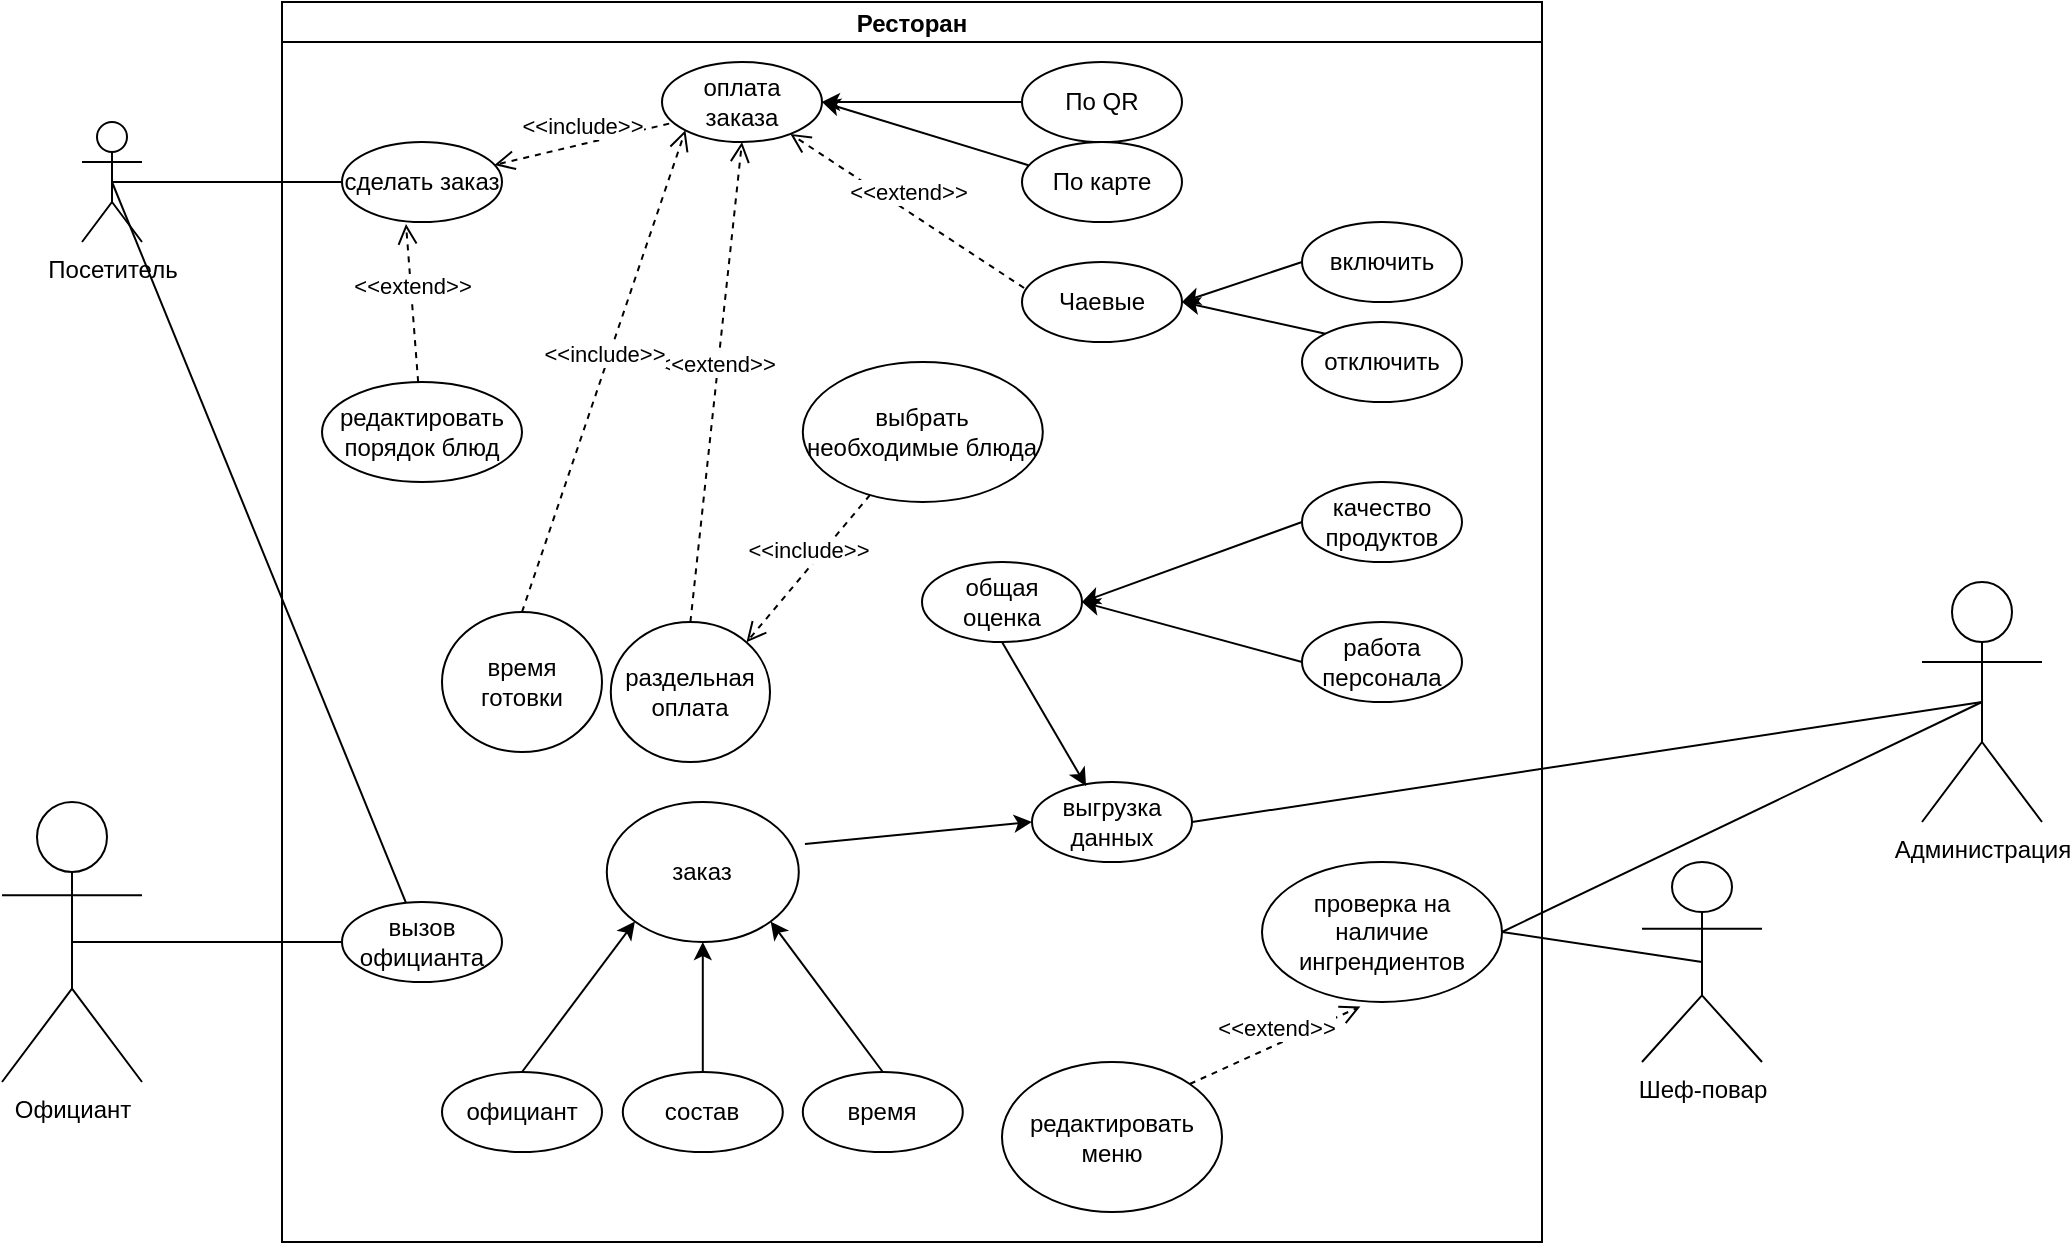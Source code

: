 <mxfile version="22.1.4" type="device">
  <diagram name="Страница — 1" id="Mj4UVaAQaN4GcUR9HrpB">
    <mxGraphModel dx="1193" dy="694" grid="1" gridSize="10" guides="1" tooltips="1" connect="1" arrows="1" fold="1" page="1" pageScale="1" pageWidth="827" pageHeight="1169" math="0" shadow="0">
      <root>
        <mxCell id="0" />
        <mxCell id="1" parent="0" />
        <mxCell id="DmauagomhaqVfirYa3XM-2" value="Посетитель" style="shape=umlActor;verticalLabelPosition=bottom;verticalAlign=top;html=1;" parent="1" vertex="1">
          <mxGeometry x="120" y="90" width="30" height="60" as="geometry" />
        </mxCell>
        <mxCell id="DmauagomhaqVfirYa3XM-3" value="Официант" style="shape=umlActor;verticalLabelPosition=bottom;verticalAlign=top;html=1;" parent="1" vertex="1">
          <mxGeometry x="80" y="430" width="70" height="140" as="geometry" />
        </mxCell>
        <mxCell id="DmauagomhaqVfirYa3XM-6" value="сделать заказ" style="ellipse;whiteSpace=wrap;html=1;" parent="1" vertex="1">
          <mxGeometry x="250" y="100" width="80" height="40" as="geometry" />
        </mxCell>
        <mxCell id="DmauagomhaqVfirYa3XM-8" value="Ресторан" style="swimlane;startSize=20;" parent="1" vertex="1">
          <mxGeometry x="220" y="30" width="630" height="620" as="geometry">
            <mxRectangle x="210" y="30" width="100" height="30" as="alternateBounds" />
          </mxGeometry>
        </mxCell>
        <mxCell id="DmauagomhaqVfirYa3XM-7" value="оплата заказа" style="ellipse;whiteSpace=wrap;html=1;" parent="DmauagomhaqVfirYa3XM-8" vertex="1">
          <mxGeometry x="190" y="30" width="80" height="40" as="geometry" />
        </mxCell>
        <mxCell id="DmauagomhaqVfirYa3XM-12" value="По карте" style="ellipse;whiteSpace=wrap;html=1;" parent="DmauagomhaqVfirYa3XM-8" vertex="1">
          <mxGeometry x="370" y="70" width="80" height="40" as="geometry" />
        </mxCell>
        <mxCell id="DmauagomhaqVfirYa3XM-13" value="По QR" style="ellipse;whiteSpace=wrap;html=1;" parent="DmauagomhaqVfirYa3XM-8" vertex="1">
          <mxGeometry x="370" y="30" width="80" height="40" as="geometry" />
        </mxCell>
        <mxCell id="DmauagomhaqVfirYa3XM-20" value="" style="endArrow=classic;html=1;rounded=0;entryX=1;entryY=0.5;entryDx=0;entryDy=0;exitX=0.04;exitY=0.29;exitDx=0;exitDy=0;exitPerimeter=0;" parent="DmauagomhaqVfirYa3XM-8" source="DmauagomhaqVfirYa3XM-12" target="DmauagomhaqVfirYa3XM-7" edge="1">
          <mxGeometry width="50" height="50" relative="1" as="geometry">
            <mxPoint x="180" y="150" as="sourcePoint" />
            <mxPoint x="230" y="100" as="targetPoint" />
          </mxGeometry>
        </mxCell>
        <mxCell id="DmauagomhaqVfirYa3XM-21" value="" style="endArrow=classic;html=1;rounded=0;" parent="DmauagomhaqVfirYa3XM-8" source="DmauagomhaqVfirYa3XM-13" target="DmauagomhaqVfirYa3XM-7" edge="1">
          <mxGeometry width="50" height="50" relative="1" as="geometry">
            <mxPoint x="293" y="72" as="sourcePoint" />
            <mxPoint x="242" y="84" as="targetPoint" />
          </mxGeometry>
        </mxCell>
        <mxCell id="DmauagomhaqVfirYa3XM-22" value="редактировать порядок блюд" style="ellipse;whiteSpace=wrap;html=1;" parent="DmauagomhaqVfirYa3XM-8" vertex="1">
          <mxGeometry x="20" y="190" width="100" height="50" as="geometry" />
        </mxCell>
        <mxCell id="DmauagomhaqVfirYa3XM-24" value="вызов официанта" style="ellipse;whiteSpace=wrap;html=1;" parent="DmauagomhaqVfirYa3XM-8" vertex="1">
          <mxGeometry x="30" y="450" width="80" height="40" as="geometry" />
        </mxCell>
        <mxCell id="DmauagomhaqVfirYa3XM-27" value="редактировать меню" style="ellipse;whiteSpace=wrap;html=1;" parent="DmauagomhaqVfirYa3XM-8" vertex="1">
          <mxGeometry x="360" y="530" width="110" height="75" as="geometry" />
        </mxCell>
        <mxCell id="DmauagomhaqVfirYa3XM-30" value="выгрузка данных" style="ellipse;whiteSpace=wrap;html=1;" parent="DmauagomhaqVfirYa3XM-8" vertex="1">
          <mxGeometry x="375" y="390" width="80" height="40" as="geometry" />
        </mxCell>
        <mxCell id="DmauagomhaqVfirYa3XM-33" value="общая оценка" style="ellipse;whiteSpace=wrap;html=1;" parent="DmauagomhaqVfirYa3XM-8" vertex="1">
          <mxGeometry x="320" y="280" width="80" height="40" as="geometry" />
        </mxCell>
        <mxCell id="DmauagomhaqVfirYa3XM-34" value="заказ" style="ellipse;whiteSpace=wrap;html=1;" parent="DmauagomhaqVfirYa3XM-8" vertex="1">
          <mxGeometry x="162.4" y="400" width="96" height="70" as="geometry" />
        </mxCell>
        <mxCell id="DmauagomhaqVfirYa3XM-36" value="" style="endArrow=classic;html=1;rounded=0;exitX=0.5;exitY=1;exitDx=0;exitDy=0;entryX=0.338;entryY=0.05;entryDx=0;entryDy=0;entryPerimeter=0;" parent="DmauagomhaqVfirYa3XM-8" source="DmauagomhaqVfirYa3XM-33" target="DmauagomhaqVfirYa3XM-30" edge="1">
          <mxGeometry width="50" height="50" relative="1" as="geometry">
            <mxPoint x="362.4" y="360" as="sourcePoint" />
            <mxPoint x="350.0" y="410.4" as="targetPoint" />
          </mxGeometry>
        </mxCell>
        <mxCell id="DmauagomhaqVfirYa3XM-37" value="" style="endArrow=classic;html=1;rounded=0;exitX=1.032;exitY=0.3;exitDx=0;exitDy=0;entryX=0;entryY=0.5;entryDx=0;entryDy=0;exitPerimeter=0;" parent="DmauagomhaqVfirYa3XM-8" source="DmauagomhaqVfirYa3XM-34" target="DmauagomhaqVfirYa3XM-30" edge="1">
          <mxGeometry width="50" height="50" relative="1" as="geometry">
            <mxPoint x="291.4" y="526" as="sourcePoint" />
            <mxPoint x="342.116" y="444.142" as="targetPoint" />
          </mxGeometry>
        </mxCell>
        <mxCell id="DmauagomhaqVfirYa3XM-38" value="работа персонала" style="ellipse;whiteSpace=wrap;html=1;" parent="DmauagomhaqVfirYa3XM-8" vertex="1">
          <mxGeometry x="510" y="310" width="80" height="40" as="geometry" />
        </mxCell>
        <mxCell id="DmauagomhaqVfirYa3XM-39" value="качество продуктов" style="ellipse;whiteSpace=wrap;html=1;" parent="DmauagomhaqVfirYa3XM-8" vertex="1">
          <mxGeometry x="510" y="240" width="80" height="40" as="geometry" />
        </mxCell>
        <mxCell id="DmauagomhaqVfirYa3XM-40" value="официант" style="ellipse;whiteSpace=wrap;html=1;" parent="DmauagomhaqVfirYa3XM-8" vertex="1">
          <mxGeometry x="80" y="535" width="80" height="40" as="geometry" />
        </mxCell>
        <mxCell id="DmauagomhaqVfirYa3XM-41" value="состав" style="ellipse;whiteSpace=wrap;html=1;" parent="DmauagomhaqVfirYa3XM-8" vertex="1">
          <mxGeometry x="170.4" y="535" width="80" height="40" as="geometry" />
        </mxCell>
        <mxCell id="DmauagomhaqVfirYa3XM-42" value="время" style="ellipse;whiteSpace=wrap;html=1;" parent="DmauagomhaqVfirYa3XM-8" vertex="1">
          <mxGeometry x="260.4" y="535" width="80" height="40" as="geometry" />
        </mxCell>
        <mxCell id="DmauagomhaqVfirYa3XM-43" value="" style="endArrow=classic;html=1;rounded=0;exitX=0;exitY=0.5;exitDx=0;exitDy=0;entryX=1;entryY=0.5;entryDx=0;entryDy=0;" parent="DmauagomhaqVfirYa3XM-8" source="DmauagomhaqVfirYa3XM-38" target="DmauagomhaqVfirYa3XM-33" edge="1">
          <mxGeometry width="50" height="50" relative="1" as="geometry">
            <mxPoint x="280.4" y="350" as="sourcePoint" />
            <mxPoint x="460" y="330" as="targetPoint" />
          </mxGeometry>
        </mxCell>
        <mxCell id="DmauagomhaqVfirYa3XM-44" value="" style="endArrow=classic;html=1;rounded=0;exitX=0;exitY=0.5;exitDx=0;exitDy=0;entryX=1;entryY=0.5;entryDx=0;entryDy=0;" parent="DmauagomhaqVfirYa3XM-8" source="DmauagomhaqVfirYa3XM-39" target="DmauagomhaqVfirYa3XM-33" edge="1">
          <mxGeometry width="50" height="50" relative="1" as="geometry">
            <mxPoint x="340.4" y="410" as="sourcePoint" />
            <mxPoint x="460" y="320" as="targetPoint" />
          </mxGeometry>
        </mxCell>
        <mxCell id="DmauagomhaqVfirYa3XM-45" value="" style="endArrow=classic;html=1;rounded=0;exitX=0.5;exitY=0;exitDx=0;exitDy=0;entryX=0;entryY=1;entryDx=0;entryDy=0;" parent="DmauagomhaqVfirYa3XM-8" source="DmauagomhaqVfirYa3XM-40" target="DmauagomhaqVfirYa3XM-34" edge="1">
          <mxGeometry width="50" height="50" relative="1" as="geometry">
            <mxPoint x="350.4" y="420" as="sourcePoint" />
            <mxPoint x="380.4" y="440" as="targetPoint" />
          </mxGeometry>
        </mxCell>
        <mxCell id="DmauagomhaqVfirYa3XM-46" value="" style="endArrow=classic;html=1;rounded=0;exitX=0.5;exitY=0;exitDx=0;exitDy=0;entryX=1;entryY=1;entryDx=0;entryDy=0;" parent="DmauagomhaqVfirYa3XM-8" source="DmauagomhaqVfirYa3XM-42" target="DmauagomhaqVfirYa3XM-34" edge="1">
          <mxGeometry width="50" height="50" relative="1" as="geometry">
            <mxPoint x="360.4" y="430" as="sourcePoint" />
            <mxPoint x="390.4" y="450" as="targetPoint" />
          </mxGeometry>
        </mxCell>
        <mxCell id="DmauagomhaqVfirYa3XM-47" value="" style="endArrow=classic;html=1;rounded=0;exitX=0.5;exitY=0;exitDx=0;exitDy=0;entryX=0.5;entryY=1;entryDx=0;entryDy=0;" parent="DmauagomhaqVfirYa3XM-8" source="DmauagomhaqVfirYa3XM-41" target="DmauagomhaqVfirYa3XM-34" edge="1">
          <mxGeometry width="50" height="50" relative="1" as="geometry">
            <mxPoint x="370.4" y="440" as="sourcePoint" />
            <mxPoint x="400.4" y="460" as="targetPoint" />
          </mxGeometry>
        </mxCell>
        <mxCell id="DmauagomhaqVfirYa3XM-49" value="Чаевые" style="ellipse;whiteSpace=wrap;html=1;" parent="DmauagomhaqVfirYa3XM-8" vertex="1">
          <mxGeometry x="370" y="130" width="80" height="40" as="geometry" />
        </mxCell>
        <mxCell id="DmauagomhaqVfirYa3XM-50" value="отключить" style="ellipse;whiteSpace=wrap;html=1;" parent="DmauagomhaqVfirYa3XM-8" vertex="1">
          <mxGeometry x="510" y="160" width="80" height="40" as="geometry" />
        </mxCell>
        <mxCell id="DmauagomhaqVfirYa3XM-51" value="включить" style="ellipse;whiteSpace=wrap;html=1;" parent="DmauagomhaqVfirYa3XM-8" vertex="1">
          <mxGeometry x="510" y="110" width="80" height="40" as="geometry" />
        </mxCell>
        <mxCell id="DmauagomhaqVfirYa3XM-53" value="" style="endArrow=classic;html=1;rounded=0;entryX=1;entryY=0.5;entryDx=0;entryDy=0;exitX=0;exitY=0.5;exitDx=0;exitDy=0;" parent="DmauagomhaqVfirYa3XM-8" source="DmauagomhaqVfirYa3XM-51" target="DmauagomhaqVfirYa3XM-49" edge="1">
          <mxGeometry width="50" height="50" relative="1" as="geometry">
            <mxPoint x="500" y="220" as="sourcePoint" />
            <mxPoint x="500" y="170" as="targetPoint" />
          </mxGeometry>
        </mxCell>
        <mxCell id="DmauagomhaqVfirYa3XM-54" value="" style="endArrow=classic;html=1;rounded=0;exitX=0;exitY=0;exitDx=0;exitDy=0;entryX=1;entryY=0.5;entryDx=0;entryDy=0;" parent="DmauagomhaqVfirYa3XM-8" source="DmauagomhaqVfirYa3XM-50" target="DmauagomhaqVfirYa3XM-49" edge="1">
          <mxGeometry width="50" height="50" relative="1" as="geometry">
            <mxPoint x="450" y="260" as="sourcePoint" />
            <mxPoint x="430" y="160" as="targetPoint" />
          </mxGeometry>
        </mxCell>
        <mxCell id="DmauagomhaqVfirYa3XM-55" value="&amp;lt;&amp;lt;extend&amp;gt;&amp;gt;" style="html=1;verticalAlign=bottom;endArrow=open;dashed=1;endSize=8;curved=0;rounded=0;exitX=0.013;exitY=0.325;exitDx=0;exitDy=0;exitPerimeter=0;" parent="DmauagomhaqVfirYa3XM-8" source="DmauagomhaqVfirYa3XM-49" target="DmauagomhaqVfirYa3XM-7" edge="1">
          <mxGeometry relative="1" as="geometry">
            <mxPoint x="410" y="150" as="sourcePoint" />
            <mxPoint x="118" y="114" as="targetPoint" />
          </mxGeometry>
        </mxCell>
        <mxCell id="DmauagomhaqVfirYa3XM-57" value="раздельная оплата" style="ellipse;whiteSpace=wrap;html=1;" parent="DmauagomhaqVfirYa3XM-8" vertex="1">
          <mxGeometry x="164.4" y="310" width="79.6" height="70" as="geometry" />
        </mxCell>
        <mxCell id="DmauagomhaqVfirYa3XM-56" value="&amp;lt;&amp;lt;extend&amp;gt;&amp;gt;" style="html=1;verticalAlign=bottom;endArrow=open;dashed=1;endSize=8;curved=0;rounded=0;entryX=0.5;entryY=1;entryDx=0;entryDy=0;exitX=0.5;exitY=0;exitDx=0;exitDy=0;" parent="DmauagomhaqVfirYa3XM-8" source="DmauagomhaqVfirYa3XM-57" target="DmauagomhaqVfirYa3XM-7" edge="1">
          <mxGeometry relative="1" as="geometry">
            <mxPoint x="200" y="130" as="sourcePoint" />
            <mxPoint x="128" y="124" as="targetPoint" />
          </mxGeometry>
        </mxCell>
        <mxCell id="DmauagomhaqVfirYa3XM-58" value="время готовки" style="ellipse;whiteSpace=wrap;html=1;" parent="DmauagomhaqVfirYa3XM-8" vertex="1">
          <mxGeometry x="80" y="305" width="80" height="70" as="geometry" />
        </mxCell>
        <mxCell id="DmauagomhaqVfirYa3XM-59" value="&amp;lt;&amp;lt;include&amp;gt;&amp;gt;&lt;br&gt;" style="html=1;verticalAlign=bottom;endArrow=open;dashed=1;endSize=8;curved=0;rounded=0;entryX=0;entryY=1;entryDx=0;entryDy=0;exitX=0.5;exitY=0;exitDx=0;exitDy=0;" parent="DmauagomhaqVfirYa3XM-8" source="DmauagomhaqVfirYa3XM-58" target="DmauagomhaqVfirYa3XM-7" edge="1">
          <mxGeometry relative="1" as="geometry">
            <mxPoint x="140" y="250" as="sourcePoint" />
            <mxPoint x="124" y="89" as="targetPoint" />
          </mxGeometry>
        </mxCell>
        <mxCell id="DmauagomhaqVfirYa3XM-60" value="выбрать необходимые блюда" style="ellipse;whiteSpace=wrap;html=1;" parent="DmauagomhaqVfirYa3XM-8" vertex="1">
          <mxGeometry x="260.4" y="180" width="120" height="70" as="geometry" />
        </mxCell>
        <mxCell id="DmauagomhaqVfirYa3XM-61" value="&amp;lt;&amp;lt;include&amp;gt;&amp;gt;&lt;br&gt;" style="html=1;verticalAlign=bottom;endArrow=open;dashed=1;endSize=8;curved=0;rounded=0;entryX=1;entryY=0;entryDx=0;entryDy=0;" parent="DmauagomhaqVfirYa3XM-8" source="DmauagomhaqVfirYa3XM-60" target="DmauagomhaqVfirYa3XM-57" edge="1">
          <mxGeometry relative="1" as="geometry">
            <mxPoint x="230" y="210" as="sourcePoint" />
            <mxPoint x="240" y="80" as="targetPoint" />
          </mxGeometry>
        </mxCell>
        <mxCell id="DmauagomhaqVfirYa3XM-62" value="проверка на наличие ингрендиентов" style="ellipse;whiteSpace=wrap;html=1;" parent="DmauagomhaqVfirYa3XM-8" vertex="1">
          <mxGeometry x="490" y="430" width="120" height="70" as="geometry" />
        </mxCell>
        <mxCell id="DmauagomhaqVfirYa3XM-64" value="&amp;lt;&amp;lt;extend&amp;gt;&amp;gt;" style="html=1;verticalAlign=bottom;endArrow=open;dashed=1;endSize=8;curved=0;rounded=0;entryX=0.41;entryY=1.032;entryDx=0;entryDy=0;exitX=1;exitY=0;exitDx=0;exitDy=0;entryPerimeter=0;" parent="DmauagomhaqVfirYa3XM-8" source="DmauagomhaqVfirYa3XM-27" target="DmauagomhaqVfirYa3XM-62" edge="1">
          <mxGeometry relative="1" as="geometry">
            <mxPoint x="618" y="647" as="sourcePoint" />
            <mxPoint x="520" y="510" as="targetPoint" />
          </mxGeometry>
        </mxCell>
        <mxCell id="aIm1onagosm9QXJzeL7k-3" style="edgeStyle=orthogonalEdgeStyle;rounded=0;orthogonalLoop=1;jettySize=auto;html=1;exitX=0.5;exitY=1;exitDx=0;exitDy=0;" edge="1" parent="DmauagomhaqVfirYa3XM-8" source="DmauagomhaqVfirYa3XM-39" target="DmauagomhaqVfirYa3XM-39">
          <mxGeometry relative="1" as="geometry" />
        </mxCell>
        <mxCell id="DmauagomhaqVfirYa3XM-10" value="&amp;lt;&amp;lt;include&amp;gt;&amp;gt;&lt;br&gt;" style="html=1;verticalAlign=bottom;endArrow=open;dashed=1;endSize=8;curved=0;rounded=0;exitX=0.045;exitY=0.77;exitDx=0;exitDy=0;exitPerimeter=0;" parent="1" source="DmauagomhaqVfirYa3XM-7" target="DmauagomhaqVfirYa3XM-6" edge="1">
          <mxGeometry relative="1" as="geometry">
            <mxPoint x="410" y="120" as="sourcePoint" />
            <mxPoint x="330" y="120" as="targetPoint" />
          </mxGeometry>
        </mxCell>
        <mxCell id="DmauagomhaqVfirYa3XM-19" value="" style="endArrow=none;html=1;rounded=0;exitX=0.5;exitY=0.5;exitDx=0;exitDy=0;exitPerimeter=0;" parent="1" source="DmauagomhaqVfirYa3XM-2" target="DmauagomhaqVfirYa3XM-6" edge="1">
          <mxGeometry width="50" height="50" relative="1" as="geometry">
            <mxPoint x="240" y="220" as="sourcePoint" />
            <mxPoint x="290" y="170" as="targetPoint" />
          </mxGeometry>
        </mxCell>
        <mxCell id="DmauagomhaqVfirYa3XM-23" value="&amp;lt;&amp;lt;extend&amp;gt;&amp;gt;" style="html=1;verticalAlign=bottom;endArrow=open;dashed=1;endSize=8;curved=0;rounded=0;entryX=0.4;entryY=1.025;entryDx=0;entryDy=0;entryPerimeter=0;" parent="1" source="DmauagomhaqVfirYa3XM-22" target="DmauagomhaqVfirYa3XM-6" edge="1">
          <mxGeometry relative="1" as="geometry">
            <mxPoint x="300" y="190" as="sourcePoint" />
            <mxPoint x="308" y="250" as="targetPoint" />
          </mxGeometry>
        </mxCell>
        <mxCell id="DmauagomhaqVfirYa3XM-25" value="" style="endArrow=none;html=1;rounded=0;entryX=0.5;entryY=0.5;entryDx=0;entryDy=0;entryPerimeter=0;" parent="1" source="DmauagomhaqVfirYa3XM-24" target="DmauagomhaqVfirYa3XM-2" edge="1">
          <mxGeometry width="50" height="50" relative="1" as="geometry">
            <mxPoint x="150" y="240" as="sourcePoint" />
            <mxPoint x="250" y="240" as="targetPoint" />
          </mxGeometry>
        </mxCell>
        <mxCell id="DmauagomhaqVfirYa3XM-26" value="" style="endArrow=none;html=1;rounded=0;entryX=0;entryY=0.5;entryDx=0;entryDy=0;exitX=0.5;exitY=0.5;exitDx=0;exitDy=0;exitPerimeter=0;" parent="1" source="DmauagomhaqVfirYa3XM-3" target="DmauagomhaqVfirYa3XM-24" edge="1">
          <mxGeometry width="50" height="50" relative="1" as="geometry">
            <mxPoint x="130" y="320" as="sourcePoint" />
            <mxPoint x="230" y="320" as="targetPoint" />
          </mxGeometry>
        </mxCell>
        <mxCell id="DmauagomhaqVfirYa3XM-4" value="Администрация" style="shape=umlActor;verticalLabelPosition=bottom;verticalAlign=top;html=1;" parent="1" vertex="1">
          <mxGeometry x="1040" y="320" width="60" height="120" as="geometry" />
        </mxCell>
        <mxCell id="DmauagomhaqVfirYa3XM-28" value="" style="endArrow=none;html=1;rounded=0;exitX=1;exitY=0.5;exitDx=0;exitDy=0;entryX=0.5;entryY=0.5;entryDx=0;entryDy=0;entryPerimeter=0;" parent="1" source="DmauagomhaqVfirYa3XM-62" target="DmauagomhaqVfirYa3XM-4" edge="1">
          <mxGeometry width="50" height="50" relative="1" as="geometry">
            <mxPoint x="650" y="411" as="sourcePoint" />
            <mxPoint x="1070" y="490" as="targetPoint" />
          </mxGeometry>
        </mxCell>
        <mxCell id="DmauagomhaqVfirYa3XM-32" value="" style="endArrow=none;html=1;rounded=0;exitX=1;exitY=0.5;exitDx=0;exitDy=0;entryX=0.5;entryY=0.5;entryDx=0;entryDy=0;entryPerimeter=0;" parent="1" source="DmauagomhaqVfirYa3XM-30" target="DmauagomhaqVfirYa3XM-4" edge="1">
          <mxGeometry width="50" height="50" relative="1" as="geometry">
            <mxPoint x="710" y="330" as="sourcePoint" />
            <mxPoint x="760" y="280" as="targetPoint" />
          </mxGeometry>
        </mxCell>
        <mxCell id="DmauagomhaqVfirYa3XM-5" value="Шеф-повар" style="shape=umlActor;verticalLabelPosition=bottom;verticalAlign=top;html=1;" parent="1" vertex="1">
          <mxGeometry x="900" y="460" width="60" height="100" as="geometry" />
        </mxCell>
        <mxCell id="DmauagomhaqVfirYa3XM-29" value="" style="endArrow=none;html=1;rounded=0;exitX=1;exitY=0.5;exitDx=0;exitDy=0;entryX=0.5;entryY=0.5;entryDx=0;entryDy=0;entryPerimeter=0;" parent="1" source="DmauagomhaqVfirYa3XM-62" target="DmauagomhaqVfirYa3XM-5" edge="1">
          <mxGeometry width="50" height="50" relative="1" as="geometry">
            <mxPoint x="680" y="511" as="sourcePoint" />
            <mxPoint x="780" y="450" as="targetPoint" />
          </mxGeometry>
        </mxCell>
      </root>
    </mxGraphModel>
  </diagram>
</mxfile>
